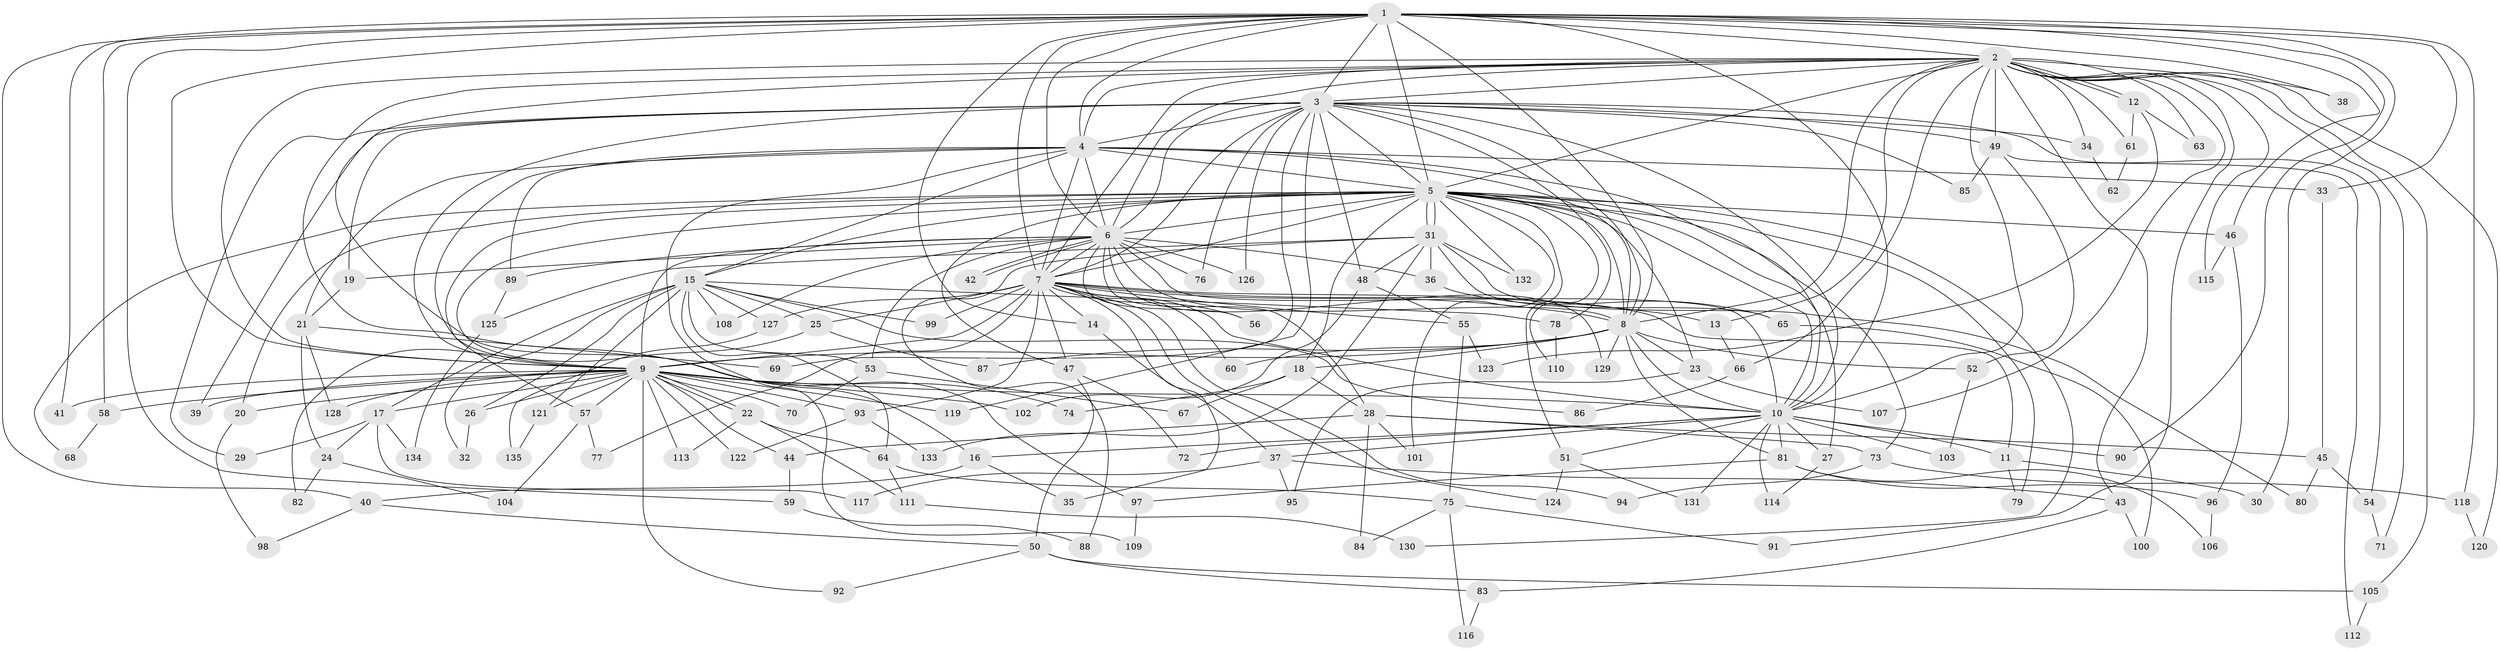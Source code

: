 // coarse degree distribution, {16: 0.014705882352941176, 44: 0.014705882352941176, 11: 0.014705882352941176, 13: 0.014705882352941176, 15: 0.014705882352941176, 4: 0.10294117647058823, 9: 0.014705882352941176, 5: 0.08823529411764706, 7: 0.029411764705882353, 3: 0.16176470588235295, 14: 0.014705882352941176, 8: 0.014705882352941176, 10: 0.014705882352941176, 1: 0.04411764705882353, 2: 0.4411764705882353}
// Generated by graph-tools (version 1.1) at 2025/49/03/04/25 22:49:38]
// undirected, 135 vertices, 295 edges
graph export_dot {
  node [color=gray90,style=filled];
  1;
  2;
  3;
  4;
  5;
  6;
  7;
  8;
  9;
  10;
  11;
  12;
  13;
  14;
  15;
  16;
  17;
  18;
  19;
  20;
  21;
  22;
  23;
  24;
  25;
  26;
  27;
  28;
  29;
  30;
  31;
  32;
  33;
  34;
  35;
  36;
  37;
  38;
  39;
  40;
  41;
  42;
  43;
  44;
  45;
  46;
  47;
  48;
  49;
  50;
  51;
  52;
  53;
  54;
  55;
  56;
  57;
  58;
  59;
  60;
  61;
  62;
  63;
  64;
  65;
  66;
  67;
  68;
  69;
  70;
  71;
  72;
  73;
  74;
  75;
  76;
  77;
  78;
  79;
  80;
  81;
  82;
  83;
  84;
  85;
  86;
  87;
  88;
  89;
  90;
  91;
  92;
  93;
  94;
  95;
  96;
  97;
  98;
  99;
  100;
  101;
  102;
  103;
  104;
  105;
  106;
  107;
  108;
  109;
  110;
  111;
  112;
  113;
  114;
  115;
  116;
  117;
  118;
  119;
  120;
  121;
  122;
  123;
  124;
  125;
  126;
  127;
  128;
  129;
  130;
  131;
  132;
  133;
  134;
  135;
  1 -- 2;
  1 -- 3;
  1 -- 4;
  1 -- 5;
  1 -- 6;
  1 -- 7;
  1 -- 8;
  1 -- 9;
  1 -- 10;
  1 -- 14;
  1 -- 30;
  1 -- 33;
  1 -- 38;
  1 -- 40;
  1 -- 41;
  1 -- 46;
  1 -- 58;
  1 -- 59;
  1 -- 90;
  1 -- 118;
  2 -- 3;
  2 -- 4;
  2 -- 5;
  2 -- 6;
  2 -- 7;
  2 -- 8;
  2 -- 9;
  2 -- 10;
  2 -- 12;
  2 -- 12;
  2 -- 13;
  2 -- 16;
  2 -- 34;
  2 -- 38;
  2 -- 43;
  2 -- 49;
  2 -- 61;
  2 -- 63;
  2 -- 66;
  2 -- 71;
  2 -- 91;
  2 -- 97;
  2 -- 105;
  2 -- 107;
  2 -- 115;
  2 -- 120;
  3 -- 4;
  3 -- 5;
  3 -- 6;
  3 -- 7;
  3 -- 8;
  3 -- 9;
  3 -- 10;
  3 -- 19;
  3 -- 29;
  3 -- 34;
  3 -- 39;
  3 -- 48;
  3 -- 49;
  3 -- 54;
  3 -- 69;
  3 -- 76;
  3 -- 78;
  3 -- 85;
  3 -- 119;
  3 -- 126;
  4 -- 5;
  4 -- 6;
  4 -- 7;
  4 -- 8;
  4 -- 9;
  4 -- 10;
  4 -- 15;
  4 -- 21;
  4 -- 33;
  4 -- 89;
  4 -- 109;
  5 -- 6;
  5 -- 7;
  5 -- 8;
  5 -- 9;
  5 -- 10;
  5 -- 15;
  5 -- 18;
  5 -- 20;
  5 -- 23;
  5 -- 27;
  5 -- 31;
  5 -- 31;
  5 -- 46;
  5 -- 47;
  5 -- 51;
  5 -- 57;
  5 -- 68;
  5 -- 73;
  5 -- 79;
  5 -- 101;
  5 -- 110;
  5 -- 130;
  5 -- 132;
  6 -- 7;
  6 -- 8;
  6 -- 9;
  6 -- 10;
  6 -- 19;
  6 -- 28;
  6 -- 36;
  6 -- 42;
  6 -- 42;
  6 -- 53;
  6 -- 56;
  6 -- 76;
  6 -- 89;
  6 -- 108;
  6 -- 126;
  6 -- 129;
  7 -- 8;
  7 -- 9;
  7 -- 10;
  7 -- 11;
  7 -- 13;
  7 -- 14;
  7 -- 25;
  7 -- 35;
  7 -- 47;
  7 -- 55;
  7 -- 56;
  7 -- 60;
  7 -- 77;
  7 -- 93;
  7 -- 94;
  7 -- 99;
  7 -- 124;
  7 -- 127;
  8 -- 9;
  8 -- 10;
  8 -- 18;
  8 -- 23;
  8 -- 52;
  8 -- 60;
  8 -- 81;
  8 -- 87;
  8 -- 129;
  9 -- 10;
  9 -- 17;
  9 -- 20;
  9 -- 22;
  9 -- 22;
  9 -- 26;
  9 -- 39;
  9 -- 41;
  9 -- 44;
  9 -- 57;
  9 -- 58;
  9 -- 70;
  9 -- 74;
  9 -- 92;
  9 -- 93;
  9 -- 102;
  9 -- 113;
  9 -- 119;
  9 -- 121;
  9 -- 122;
  9 -- 128;
  10 -- 11;
  10 -- 16;
  10 -- 27;
  10 -- 37;
  10 -- 51;
  10 -- 72;
  10 -- 81;
  10 -- 90;
  10 -- 103;
  10 -- 114;
  10 -- 131;
  11 -- 30;
  11 -- 79;
  12 -- 61;
  12 -- 63;
  12 -- 123;
  13 -- 66;
  14 -- 37;
  15 -- 17;
  15 -- 25;
  15 -- 26;
  15 -- 32;
  15 -- 53;
  15 -- 64;
  15 -- 78;
  15 -- 86;
  15 -- 99;
  15 -- 108;
  15 -- 121;
  15 -- 127;
  16 -- 35;
  16 -- 40;
  17 -- 24;
  17 -- 29;
  17 -- 117;
  17 -- 134;
  18 -- 28;
  18 -- 67;
  18 -- 74;
  19 -- 21;
  20 -- 98;
  21 -- 24;
  21 -- 69;
  21 -- 128;
  22 -- 64;
  22 -- 111;
  22 -- 113;
  23 -- 95;
  23 -- 107;
  24 -- 82;
  24 -- 104;
  25 -- 82;
  25 -- 87;
  26 -- 32;
  27 -- 114;
  28 -- 44;
  28 -- 45;
  28 -- 73;
  28 -- 84;
  28 -- 101;
  31 -- 36;
  31 -- 48;
  31 -- 65;
  31 -- 80;
  31 -- 88;
  31 -- 125;
  31 -- 132;
  31 -- 133;
  33 -- 45;
  34 -- 62;
  36 -- 65;
  37 -- 43;
  37 -- 95;
  37 -- 117;
  40 -- 50;
  40 -- 98;
  43 -- 83;
  43 -- 100;
  44 -- 59;
  45 -- 54;
  45 -- 80;
  46 -- 96;
  46 -- 115;
  47 -- 50;
  47 -- 72;
  48 -- 55;
  48 -- 102;
  49 -- 52;
  49 -- 85;
  49 -- 112;
  50 -- 83;
  50 -- 92;
  50 -- 105;
  51 -- 124;
  51 -- 131;
  52 -- 103;
  53 -- 67;
  53 -- 70;
  54 -- 71;
  55 -- 75;
  55 -- 123;
  57 -- 77;
  57 -- 104;
  58 -- 68;
  59 -- 88;
  61 -- 62;
  64 -- 75;
  64 -- 111;
  65 -- 100;
  66 -- 86;
  73 -- 94;
  73 -- 118;
  75 -- 84;
  75 -- 91;
  75 -- 116;
  78 -- 110;
  81 -- 96;
  81 -- 97;
  81 -- 106;
  83 -- 116;
  89 -- 125;
  93 -- 122;
  93 -- 133;
  96 -- 106;
  97 -- 109;
  105 -- 112;
  111 -- 130;
  118 -- 120;
  121 -- 135;
  125 -- 134;
  127 -- 135;
}
